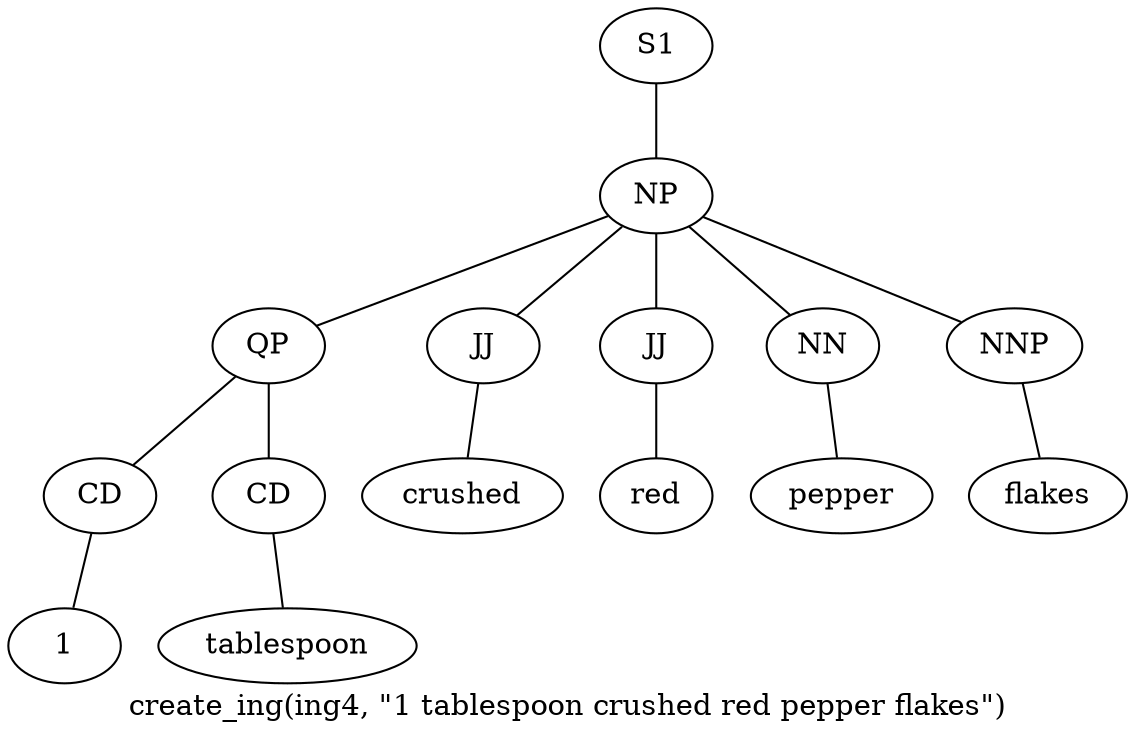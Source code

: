 graph SyntaxGraph {
	label = "create_ing(ing4, \"1 tablespoon crushed red pepper flakes\")";
	Node0 [label="S1"];
	Node1 [label="NP"];
	Node2 [label="QP"];
	Node3 [label="CD"];
	Node4 [label="1"];
	Node5 [label="CD"];
	Node6 [label="tablespoon"];
	Node7 [label="JJ"];
	Node8 [label="crushed"];
	Node9 [label="JJ"];
	Node10 [label="red"];
	Node11 [label="NN"];
	Node12 [label="pepper"];
	Node13 [label="NNP"];
	Node14 [label="flakes"];

	Node0 -- Node1;
	Node1 -- Node2;
	Node1 -- Node7;
	Node1 -- Node9;
	Node1 -- Node11;
	Node1 -- Node13;
	Node2 -- Node3;
	Node2 -- Node5;
	Node3 -- Node4;
	Node5 -- Node6;
	Node7 -- Node8;
	Node9 -- Node10;
	Node11 -- Node12;
	Node13 -- Node14;
}